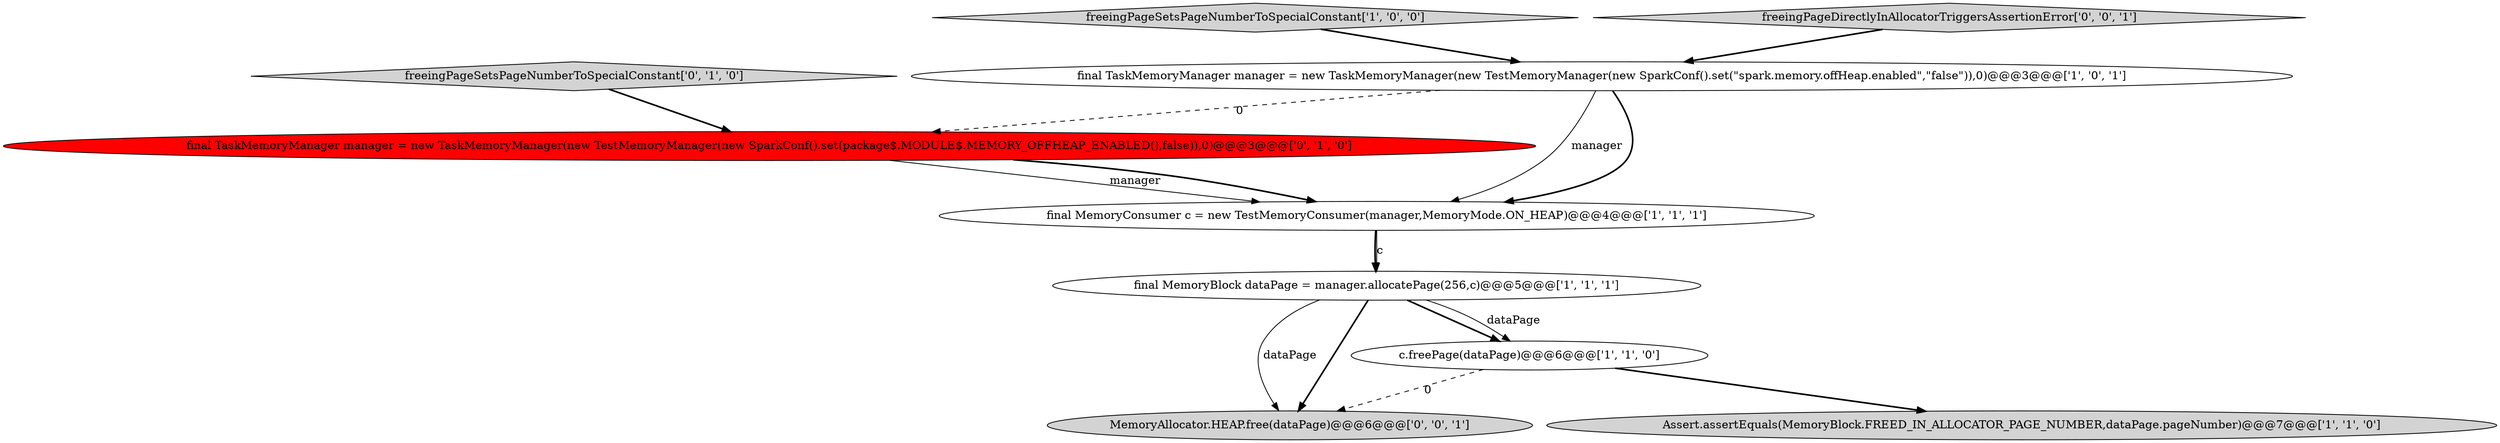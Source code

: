 digraph {
5 [style = filled, label = "final TaskMemoryManager manager = new TaskMemoryManager(new TestMemoryManager(new SparkConf().set(\"spark.memory.offHeap.enabled\",\"false\")),0)@@@3@@@['1', '0', '1']", fillcolor = white, shape = ellipse image = "AAA0AAABBB1BBB"];
0 [style = filled, label = "freeingPageSetsPageNumberToSpecialConstant['1', '0', '0']", fillcolor = lightgray, shape = diamond image = "AAA0AAABBB1BBB"];
8 [style = filled, label = "MemoryAllocator.HEAP.free(dataPage)@@@6@@@['0', '0', '1']", fillcolor = lightgray, shape = ellipse image = "AAA0AAABBB3BBB"];
9 [style = filled, label = "freeingPageDirectlyInAllocatorTriggersAssertionError['0', '0', '1']", fillcolor = lightgray, shape = diamond image = "AAA0AAABBB3BBB"];
4 [style = filled, label = "Assert.assertEquals(MemoryBlock.FREED_IN_ALLOCATOR_PAGE_NUMBER,dataPage.pageNumber)@@@7@@@['1', '1', '0']", fillcolor = lightgray, shape = ellipse image = "AAA0AAABBB1BBB"];
3 [style = filled, label = "c.freePage(dataPage)@@@6@@@['1', '1', '0']", fillcolor = white, shape = ellipse image = "AAA0AAABBB1BBB"];
1 [style = filled, label = "final MemoryBlock dataPage = manager.allocatePage(256,c)@@@5@@@['1', '1', '1']", fillcolor = white, shape = ellipse image = "AAA0AAABBB1BBB"];
6 [style = filled, label = "final TaskMemoryManager manager = new TaskMemoryManager(new TestMemoryManager(new SparkConf().set(package$.MODULE$.MEMORY_OFFHEAP_ENABLED(),false)),0)@@@3@@@['0', '1', '0']", fillcolor = red, shape = ellipse image = "AAA1AAABBB2BBB"];
2 [style = filled, label = "final MemoryConsumer c = new TestMemoryConsumer(manager,MemoryMode.ON_HEAP)@@@4@@@['1', '1', '1']", fillcolor = white, shape = ellipse image = "AAA0AAABBB1BBB"];
7 [style = filled, label = "freeingPageSetsPageNumberToSpecialConstant['0', '1', '0']", fillcolor = lightgray, shape = diamond image = "AAA0AAABBB2BBB"];
1->3 [style = bold, label=""];
9->5 [style = bold, label=""];
3->8 [style = dashed, label="0"];
1->8 [style = solid, label="dataPage"];
6->2 [style = solid, label="manager"];
5->2 [style = solid, label="manager"];
5->2 [style = bold, label=""];
6->2 [style = bold, label=""];
1->8 [style = bold, label=""];
5->6 [style = dashed, label="0"];
3->4 [style = bold, label=""];
2->1 [style = bold, label=""];
7->6 [style = bold, label=""];
2->1 [style = solid, label="c"];
0->5 [style = bold, label=""];
1->3 [style = solid, label="dataPage"];
}
